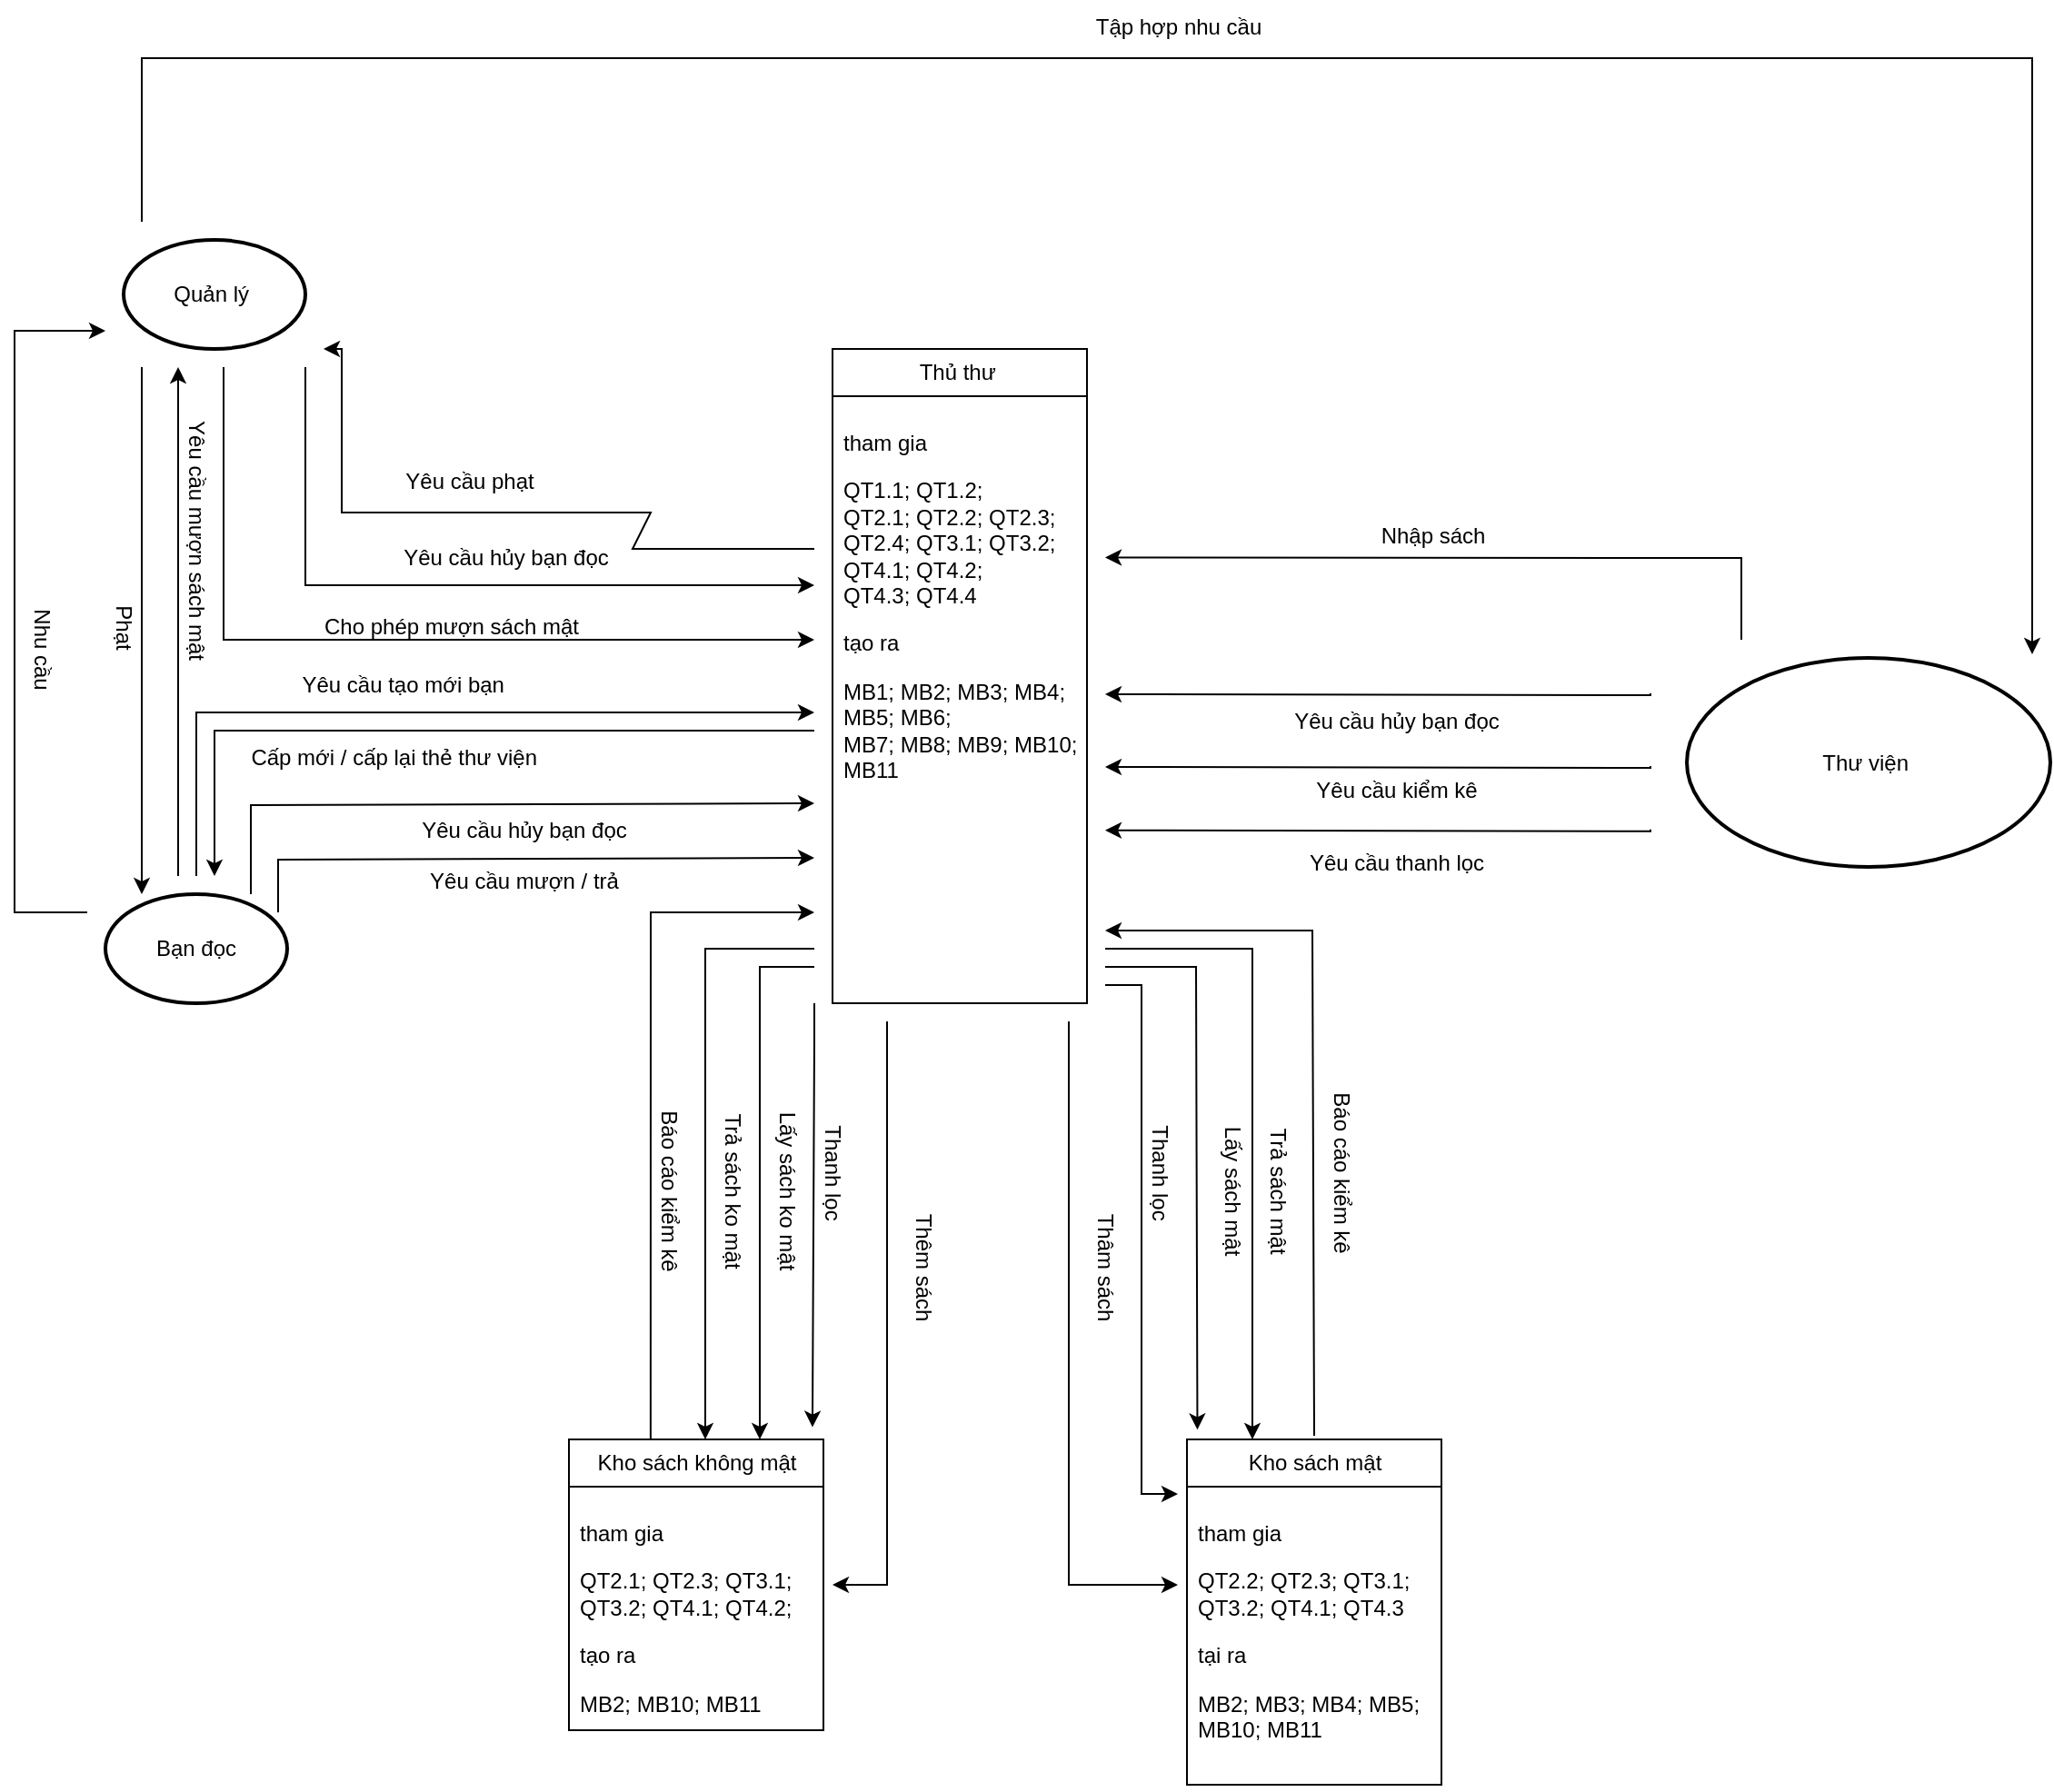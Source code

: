 <mxfile version="23.0.2" type="device">
  <diagram id="prtHgNgQTEPvFCAcTncT" name="Page-1">
    <mxGraphModel dx="611" dy="2053" grid="1" gridSize="10" guides="1" tooltips="1" connect="1" arrows="1" fold="1" page="1" pageScale="1" pageWidth="1169" pageHeight="1654" math="0" shadow="0">
      <root>
        <mxCell id="0" />
        <mxCell id="1" parent="0" />
        <mxCell id="iUi9gZGuUnSwSvHTeX1k-2" value="Thư viện&amp;nbsp;" style="strokeWidth=2;html=1;shape=mxgraph.flowchart.start_1;whiteSpace=wrap;" parent="1" vertex="1">
          <mxGeometry x="960" y="250" width="200" height="115" as="geometry" />
        </mxCell>
        <mxCell id="iUi9gZGuUnSwSvHTeX1k-3" value="Quản lý&amp;nbsp;" style="strokeWidth=2;html=1;shape=mxgraph.flowchart.start_1;whiteSpace=wrap;" parent="1" vertex="1">
          <mxGeometry x="100" y="20" width="100" height="60" as="geometry" />
        </mxCell>
        <mxCell id="iUi9gZGuUnSwSvHTeX1k-4" value="Bạn đọc" style="strokeWidth=2;html=1;shape=mxgraph.flowchart.start_1;whiteSpace=wrap;" parent="1" vertex="1">
          <mxGeometry x="90" y="380" width="100" height="60" as="geometry" />
        </mxCell>
        <mxCell id="iUi9gZGuUnSwSvHTeX1k-7" value="Thủ thư&amp;nbsp;" style="swimlane;fontStyle=0;childLayout=stackLayout;horizontal=1;startSize=26;fillColor=none;horizontalStack=0;resizeParent=1;resizeParentMax=0;resizeLast=0;collapsible=1;marginBottom=0;html=1;" parent="1" vertex="1">
          <mxGeometry x="490" y="80" width="140" height="360" as="geometry">
            <mxRectangle x="280" y="120" width="90" height="30" as="alternateBounds" />
          </mxGeometry>
        </mxCell>
        <mxCell id="iUi9gZGuUnSwSvHTeX1k-10" value="&lt;p style=&quot;margin-bottom:6.0pt&quot; class=&quot;MsoNormal&quot;&gt;tham gia&lt;/p&gt;&lt;p style=&quot;margin-bottom:6.0pt&quot; class=&quot;MsoNormal&quot;&gt;QT1.1; &lt;span lang=&quot;VI&quot;&gt;QT1.2;&lt;br&gt;&lt;/span&gt;&lt;span style=&quot;mso-bidi-font-size:13.0pt;line-height:107%;&lt;br/&gt;mso-bidi-font-weight:bold&quot; lang=&quot;VI&quot;&gt;QT2.1; QT2.2; QT2.3; QT2.4; QT3.1; QT3.2; QT4.1; QT4.2;&lt;br&gt;QT4.3; QT4.4&lt;/span&gt;&lt;/p&gt;&lt;p style=&quot;margin-bottom:6.0pt&quot; class=&quot;MsoNormal&quot;&gt;&lt;span style=&quot;mso-bidi-font-size:13.0pt;line-height:107%;&lt;br/&gt;mso-bidi-font-weight:bold&quot; lang=&quot;VI&quot;&gt;tạo ra&amp;nbsp;&lt;/span&gt;&lt;/p&gt;&lt;p style=&quot;margin-bottom:6.0pt&quot; class=&quot;MsoNormal&quot;&gt;&lt;span style=&quot;mso-bidi-font-size:13.0pt;line-height:107%;&lt;br/&gt;mso-bidi-font-weight:bold&quot; lang=&quot;VI&quot;&gt;&lt;/span&gt;&lt;/p&gt;&lt;p style=&quot;margin-bottom:6.0pt&quot; class=&quot;MsoNormal&quot;&gt;MB1; MB2; MB3; MB4; MB5; MB6;&lt;br&gt;MB7; MB8; MB9; MB10; MB11&lt;/p&gt;" style="text;strokeColor=none;fillColor=none;align=left;verticalAlign=top;spacingLeft=4;spacingRight=4;overflow=hidden;rotatable=0;points=[[0,0.5],[1,0.5]];portConstraint=eastwest;whiteSpace=wrap;html=1;" parent="iUi9gZGuUnSwSvHTeX1k-7" vertex="1">
          <mxGeometry y="26" width="140" height="334" as="geometry" />
        </mxCell>
        <mxCell id="iUi9gZGuUnSwSvHTeX1k-11" value="Kho sách không mật" style="swimlane;fontStyle=0;childLayout=stackLayout;horizontal=1;startSize=26;fillColor=none;horizontalStack=0;resizeParent=1;resizeParentMax=0;resizeLast=0;collapsible=1;marginBottom=0;html=1;" parent="1" vertex="1">
          <mxGeometry x="345" y="680" width="140" height="160" as="geometry">
            <mxRectangle x="280" y="400" width="90" height="30" as="alternateBounds" />
          </mxGeometry>
        </mxCell>
        <mxCell id="iUi9gZGuUnSwSvHTeX1k-13" value="&lt;p class=&quot;MsoNormal&quot;&gt;tham gia&lt;/p&gt;&lt;p class=&quot;MsoNormal&quot;&gt;QT2.1; QT2.3; QT3.1; QT3.2; QT4.1; QT4.2;&lt;/p&gt;&lt;p class=&quot;MsoNormal&quot;&gt;tạo ra&amp;nbsp;&lt;/p&gt;&lt;p class=&quot;MsoNormal&quot;&gt;MB2; MB10; MB11&amp;nbsp;&lt;span lang=&quot;VI&quot;&gt;&lt;/span&gt;&lt;/p&gt;&lt;p class=&quot;MsoNormal&quot;&gt;&lt;br&gt;&lt;/p&gt;" style="text;strokeColor=none;fillColor=none;align=left;verticalAlign=top;spacingLeft=4;spacingRight=4;overflow=hidden;rotatable=0;points=[[0,0.5],[1,0.5]];portConstraint=eastwest;whiteSpace=wrap;html=1;" parent="iUi9gZGuUnSwSvHTeX1k-11" vertex="1">
          <mxGeometry y="26" width="140" height="134" as="geometry" />
        </mxCell>
        <mxCell id="iUi9gZGuUnSwSvHTeX1k-15" value="Kho sách mật" style="swimlane;fontStyle=0;childLayout=stackLayout;horizontal=1;startSize=26;fillColor=none;horizontalStack=0;resizeParent=1;resizeParentMax=0;resizeLast=0;collapsible=1;marginBottom=0;html=1;" parent="1" vertex="1">
          <mxGeometry x="685" y="680" width="140" height="190" as="geometry">
            <mxRectangle x="550" y="400" width="90" height="30" as="alternateBounds" />
          </mxGeometry>
        </mxCell>
        <mxCell id="iUi9gZGuUnSwSvHTeX1k-16" value="&lt;p class=&quot;MsoNormal&quot;&gt;tham gia&lt;/p&gt;&lt;p class=&quot;MsoNormal&quot;&gt;QT2.2; QT2.3; QT3.1; QT3.2; QT4.1; QT4.3&lt;span lang=&quot;VI&quot;&gt;&lt;/span&gt;&lt;/p&gt;&lt;p class=&quot;MsoNormal&quot;&gt;tại ra&amp;nbsp;&lt;/p&gt;&lt;p style=&quot;margin-bottom:6.0pt&quot; class=&quot;MsoNormal&quot;&gt;MB2; MB3; MB4; MB5; MB10; MB11&lt;/p&gt;" style="text;strokeColor=none;fillColor=none;align=left;verticalAlign=top;spacingLeft=4;spacingRight=4;overflow=hidden;rotatable=0;points=[[0,0.5],[1,0.5]];portConstraint=eastwest;whiteSpace=wrap;html=1;" parent="iUi9gZGuUnSwSvHTeX1k-15" vertex="1">
          <mxGeometry y="26" width="140" height="164" as="geometry" />
        </mxCell>
        <mxCell id="Gn-Lq00NdO4E2qH01Rwb-1" value="" style="endArrow=classic;html=1;rounded=0;" parent="1" edge="1">
          <mxGeometry width="50" height="50" relative="1" as="geometry">
            <mxPoint x="140" y="370" as="sourcePoint" />
            <mxPoint x="480" y="280" as="targetPoint" />
            <Array as="points">
              <mxPoint x="140" y="280" />
            </Array>
          </mxGeometry>
        </mxCell>
        <mxCell id="Gn-Lq00NdO4E2qH01Rwb-3" value="Yêu cầu tạo mới bạn&amp;nbsp;" style="text;html=1;align=center;verticalAlign=middle;resizable=0;points=[];autosize=1;strokeColor=none;fillColor=none;" parent="1" vertex="1">
          <mxGeometry x="185" y="250" width="140" height="30" as="geometry" />
        </mxCell>
        <mxCell id="SoeGZH0bXWQkh8SBDCXk-1" value="" style="endArrow=classic;html=1;rounded=0;" edge="1" parent="1">
          <mxGeometry width="50" height="50" relative="1" as="geometry">
            <mxPoint x="480" y="290" as="sourcePoint" />
            <mxPoint x="150" y="370" as="targetPoint" />
            <Array as="points">
              <mxPoint x="150" y="290" />
            </Array>
          </mxGeometry>
        </mxCell>
        <mxCell id="SoeGZH0bXWQkh8SBDCXk-2" value="Cấp mới / cấp lại thẻ thư viện&amp;nbsp;" style="text;html=1;align=center;verticalAlign=middle;resizable=0;points=[];autosize=1;strokeColor=none;fillColor=none;" vertex="1" parent="1">
          <mxGeometry x="160" y="290" width="180" height="30" as="geometry" />
        </mxCell>
        <mxCell id="SoeGZH0bXWQkh8SBDCXk-3" value="" style="endArrow=classic;html=1;rounded=0;" edge="1" parent="1">
          <mxGeometry width="50" height="50" relative="1" as="geometry">
            <mxPoint x="170" y="380" as="sourcePoint" />
            <mxPoint x="480" y="330" as="targetPoint" />
            <Array as="points">
              <mxPoint x="170" y="331" />
            </Array>
          </mxGeometry>
        </mxCell>
        <mxCell id="SoeGZH0bXWQkh8SBDCXk-4" value="Yêu cầu hủy bạn đọc" style="text;html=1;align=center;verticalAlign=middle;resizable=0;points=[];autosize=1;strokeColor=none;fillColor=none;" vertex="1" parent="1">
          <mxGeometry x="250" y="330" width="140" height="30" as="geometry" />
        </mxCell>
        <mxCell id="SoeGZH0bXWQkh8SBDCXk-5" value="" style="endArrow=classic;html=1;rounded=0;" edge="1" parent="1">
          <mxGeometry width="50" height="50" relative="1" as="geometry">
            <mxPoint x="200" y="90" as="sourcePoint" />
            <mxPoint x="480" y="210" as="targetPoint" />
            <Array as="points">
              <mxPoint x="200" y="210" />
            </Array>
          </mxGeometry>
        </mxCell>
        <mxCell id="SoeGZH0bXWQkh8SBDCXk-6" value="Yêu cầu hủy bạn đọc" style="text;html=1;align=center;verticalAlign=middle;resizable=0;points=[];autosize=1;strokeColor=none;fillColor=none;" vertex="1" parent="1">
          <mxGeometry x="240" y="180" width="140" height="30" as="geometry" />
        </mxCell>
        <mxCell id="SoeGZH0bXWQkh8SBDCXk-7" value="" style="endArrow=classic;html=1;rounded=0;" edge="1" parent="1">
          <mxGeometry width="50" height="50" relative="1" as="geometry">
            <mxPoint x="940" y="269.5" as="sourcePoint" />
            <mxPoint x="640" y="270" as="targetPoint" />
            <Array as="points">
              <mxPoint x="940" y="270.5" />
            </Array>
          </mxGeometry>
        </mxCell>
        <mxCell id="SoeGZH0bXWQkh8SBDCXk-8" value="Yêu cầu hủy bạn đọc" style="text;html=1;align=center;verticalAlign=middle;resizable=0;points=[];autosize=1;strokeColor=none;fillColor=none;rotation=0;" vertex="1" parent="1">
          <mxGeometry x="730" y="270" width="140" height="30" as="geometry" />
        </mxCell>
        <mxCell id="SoeGZH0bXWQkh8SBDCXk-9" value="" style="endArrow=classic;html=1;rounded=0;" edge="1" parent="1">
          <mxGeometry width="50" height="50" relative="1" as="geometry">
            <mxPoint x="185" y="390" as="sourcePoint" />
            <mxPoint x="480" y="360" as="targetPoint" />
            <Array as="points">
              <mxPoint x="185" y="361" />
            </Array>
          </mxGeometry>
        </mxCell>
        <mxCell id="SoeGZH0bXWQkh8SBDCXk-10" value="Yêu cầu mượn / trả" style="text;html=1;align=center;verticalAlign=middle;resizable=0;points=[];autosize=1;strokeColor=none;fillColor=none;" vertex="1" parent="1">
          <mxGeometry x="255" y="358" width="130" height="30" as="geometry" />
        </mxCell>
        <mxCell id="SoeGZH0bXWQkh8SBDCXk-11" value="" style="endArrow=classic;html=1;rounded=0;" edge="1" parent="1">
          <mxGeometry width="50" height="50" relative="1" as="geometry">
            <mxPoint x="480" y="420" as="sourcePoint" />
            <mxPoint x="450" y="680" as="targetPoint" />
            <Array as="points">
              <mxPoint x="450" y="420" />
            </Array>
          </mxGeometry>
        </mxCell>
        <mxCell id="SoeGZH0bXWQkh8SBDCXk-12" value="Lấy sách ko mật" style="text;html=1;align=center;verticalAlign=middle;resizable=0;points=[];autosize=1;strokeColor=none;fillColor=none;rotation=90;" vertex="1" parent="1">
          <mxGeometry x="410" y="528" width="110" height="30" as="geometry" />
        </mxCell>
        <mxCell id="SoeGZH0bXWQkh8SBDCXk-13" value="" style="endArrow=classic;html=1;rounded=0;" edge="1" parent="1">
          <mxGeometry width="50" height="50" relative="1" as="geometry">
            <mxPoint x="480" y="410" as="sourcePoint" />
            <mxPoint x="420" y="680" as="targetPoint" />
            <Array as="points">
              <mxPoint x="420" y="410" />
            </Array>
          </mxGeometry>
        </mxCell>
        <mxCell id="SoeGZH0bXWQkh8SBDCXk-14" value="" style="endArrow=classic;html=1;rounded=0;exitX=0.321;exitY=0;exitDx=0;exitDy=0;exitPerimeter=0;" edge="1" parent="1" source="iUi9gZGuUnSwSvHTeX1k-11">
          <mxGeometry width="50" height="50" relative="1" as="geometry">
            <mxPoint x="390" y="670" as="sourcePoint" />
            <mxPoint x="480" y="390" as="targetPoint" />
            <Array as="points">
              <mxPoint x="390" y="390" />
            </Array>
          </mxGeometry>
        </mxCell>
        <mxCell id="SoeGZH0bXWQkh8SBDCXk-16" value="" style="endArrow=classic;html=1;rounded=0;" edge="1" parent="1">
          <mxGeometry width="50" height="50" relative="1" as="geometry">
            <mxPoint x="130" y="370" as="sourcePoint" />
            <mxPoint x="130" y="90" as="targetPoint" />
            <Array as="points" />
          </mxGeometry>
        </mxCell>
        <mxCell id="SoeGZH0bXWQkh8SBDCXk-17" value="Yêu cầu mượn sách mật" style="text;html=1;align=center;verticalAlign=middle;resizable=0;points=[];autosize=1;strokeColor=none;fillColor=none;rotation=90;" vertex="1" parent="1">
          <mxGeometry x="60" y="170" width="160" height="30" as="geometry" />
        </mxCell>
        <mxCell id="SoeGZH0bXWQkh8SBDCXk-18" value="" style="endArrow=classic;html=1;rounded=0;" edge="1" parent="1">
          <mxGeometry width="50" height="50" relative="1" as="geometry">
            <mxPoint x="155" y="90" as="sourcePoint" />
            <mxPoint x="480" y="240" as="targetPoint" />
            <Array as="points">
              <mxPoint x="155" y="240" />
            </Array>
          </mxGeometry>
        </mxCell>
        <mxCell id="SoeGZH0bXWQkh8SBDCXk-19" value="Cho phép mượn sách mật" style="text;html=1;align=center;verticalAlign=middle;resizable=0;points=[];autosize=1;strokeColor=none;fillColor=none;" vertex="1" parent="1">
          <mxGeometry x="200" y="218" width="160" height="30" as="geometry" />
        </mxCell>
        <mxCell id="SoeGZH0bXWQkh8SBDCXk-20" value="" style="endArrow=classic;html=1;rounded=0;entryX=0.041;entryY=-0.028;entryDx=0;entryDy=0;entryPerimeter=0;" edge="1" parent="1" target="iUi9gZGuUnSwSvHTeX1k-15">
          <mxGeometry width="50" height="50" relative="1" as="geometry">
            <mxPoint x="640" y="420" as="sourcePoint" />
            <mxPoint x="690" y="670" as="targetPoint" />
            <Array as="points">
              <mxPoint x="690" y="420" />
            </Array>
          </mxGeometry>
        </mxCell>
        <mxCell id="SoeGZH0bXWQkh8SBDCXk-21" value="Lấy sách mật" style="text;html=1;align=center;verticalAlign=middle;resizable=0;points=[];autosize=1;strokeColor=none;fillColor=none;rotation=90;" vertex="1" parent="1">
          <mxGeometry x="665" y="528" width="90" height="30" as="geometry" />
        </mxCell>
        <mxCell id="SoeGZH0bXWQkh8SBDCXk-24" value="Trả sách ko mật" style="text;html=1;align=center;verticalAlign=middle;resizable=0;points=[];autosize=1;strokeColor=none;fillColor=none;rotation=90;" vertex="1" parent="1">
          <mxGeometry x="380" y="528" width="110" height="30" as="geometry" />
        </mxCell>
        <mxCell id="SoeGZH0bXWQkh8SBDCXk-25" value="" style="endArrow=classic;html=1;rounded=0;" edge="1" parent="1">
          <mxGeometry width="50" height="50" relative="1" as="geometry">
            <mxPoint x="640" y="410" as="sourcePoint" />
            <mxPoint x="721" y="680" as="targetPoint" />
            <Array as="points">
              <mxPoint x="721" y="410" />
            </Array>
          </mxGeometry>
        </mxCell>
        <mxCell id="SoeGZH0bXWQkh8SBDCXk-26" value="Trả sách mật" style="text;html=1;align=center;verticalAlign=middle;resizable=0;points=[];autosize=1;strokeColor=none;fillColor=none;rotation=90;" vertex="1" parent="1">
          <mxGeometry x="690" y="528" width="90" height="30" as="geometry" />
        </mxCell>
        <mxCell id="SoeGZH0bXWQkh8SBDCXk-27" value="" style="endArrow=classic;html=1;rounded=0;" edge="1" parent="1">
          <mxGeometry width="50" height="50" relative="1" as="geometry">
            <mxPoint x="480" y="190" as="sourcePoint" />
            <mxPoint x="210" y="80" as="targetPoint" />
            <Array as="points">
              <mxPoint x="380" y="190" />
              <mxPoint x="390" y="170" />
              <mxPoint x="220" y="170" />
              <mxPoint x="220" y="80" />
            </Array>
          </mxGeometry>
        </mxCell>
        <mxCell id="SoeGZH0bXWQkh8SBDCXk-28" value="Yêu cầu phạt" style="text;html=1;align=center;verticalAlign=middle;resizable=0;points=[];autosize=1;strokeColor=none;fillColor=none;" vertex="1" parent="1">
          <mxGeometry x="245" y="138" width="90" height="30" as="geometry" />
        </mxCell>
        <mxCell id="SoeGZH0bXWQkh8SBDCXk-29" value="" style="endArrow=classic;html=1;rounded=0;" edge="1" parent="1">
          <mxGeometry width="50" height="50" relative="1" as="geometry">
            <mxPoint x="110" y="90" as="sourcePoint" />
            <mxPoint x="110" y="380" as="targetPoint" />
            <Array as="points" />
          </mxGeometry>
        </mxCell>
        <mxCell id="SoeGZH0bXWQkh8SBDCXk-30" value="Phạt" style="text;html=1;align=center;verticalAlign=middle;resizable=0;points=[];autosize=1;strokeColor=none;fillColor=none;rotation=90;" vertex="1" parent="1">
          <mxGeometry x="75" y="218" width="50" height="30" as="geometry" />
        </mxCell>
        <mxCell id="SoeGZH0bXWQkh8SBDCXk-32" value="" style="endArrow=classic;html=1;rounded=0;" edge="1" parent="1">
          <mxGeometry width="50" height="50" relative="1" as="geometry">
            <mxPoint x="755" y="678" as="sourcePoint" />
            <mxPoint x="640" y="400" as="targetPoint" />
            <Array as="points">
              <mxPoint x="754" y="400" />
            </Array>
          </mxGeometry>
        </mxCell>
        <mxCell id="SoeGZH0bXWQkh8SBDCXk-33" value="Báo cáo kiểm kê" style="text;html=1;align=center;verticalAlign=middle;resizable=0;points=[];autosize=1;strokeColor=none;fillColor=none;rotation=90;" vertex="1" parent="1">
          <mxGeometry x="715" y="518" width="110" height="30" as="geometry" />
        </mxCell>
        <mxCell id="SoeGZH0bXWQkh8SBDCXk-34" value="Báo cáo kiểm kê" style="text;html=1;align=center;verticalAlign=middle;resizable=0;points=[];autosize=1;strokeColor=none;fillColor=none;rotation=90;" vertex="1" parent="1">
          <mxGeometry x="345" y="528" width="110" height="30" as="geometry" />
        </mxCell>
        <mxCell id="SoeGZH0bXWQkh8SBDCXk-35" value="" style="endArrow=classic;html=1;rounded=0;" edge="1" parent="1">
          <mxGeometry width="50" height="50" relative="1" as="geometry">
            <mxPoint x="940" y="309.5" as="sourcePoint" />
            <mxPoint x="640" y="310" as="targetPoint" />
            <Array as="points">
              <mxPoint x="940" y="310.5" />
            </Array>
          </mxGeometry>
        </mxCell>
        <mxCell id="SoeGZH0bXWQkh8SBDCXk-36" value="Yêu cầu kiểm kê" style="text;html=1;align=center;verticalAlign=middle;resizable=0;points=[];autosize=1;strokeColor=none;fillColor=none;" vertex="1" parent="1">
          <mxGeometry x="745" y="308" width="110" height="30" as="geometry" />
        </mxCell>
        <mxCell id="SoeGZH0bXWQkh8SBDCXk-37" value="" style="endArrow=classic;html=1;rounded=0;" edge="1" parent="1">
          <mxGeometry width="50" height="50" relative="1" as="geometry">
            <mxPoint x="940" y="344.38" as="sourcePoint" />
            <mxPoint x="640" y="344.88" as="targetPoint" />
            <Array as="points">
              <mxPoint x="940" y="345.38" />
            </Array>
          </mxGeometry>
        </mxCell>
        <mxCell id="SoeGZH0bXWQkh8SBDCXk-38" value="Yêu cầu thanh lọc" style="text;html=1;align=center;verticalAlign=middle;resizable=0;points=[];autosize=1;strokeColor=none;fillColor=none;" vertex="1" parent="1">
          <mxGeometry x="740" y="348" width="120" height="30" as="geometry" />
        </mxCell>
        <mxCell id="SoeGZH0bXWQkh8SBDCXk-39" value="" style="endArrow=classic;html=1;rounded=0;" edge="1" parent="1">
          <mxGeometry width="50" height="50" relative="1" as="geometry">
            <mxPoint x="110" y="10" as="sourcePoint" />
            <mxPoint x="1150" y="248" as="targetPoint" />
            <Array as="points">
              <mxPoint x="110" y="-80" />
              <mxPoint x="1150" y="-80" />
            </Array>
          </mxGeometry>
        </mxCell>
        <mxCell id="SoeGZH0bXWQkh8SBDCXk-40" value="" style="endArrow=classic;html=1;rounded=0;entryX=0.957;entryY=-0.042;entryDx=0;entryDy=0;entryPerimeter=0;" edge="1" parent="1" target="iUi9gZGuUnSwSvHTeX1k-11">
          <mxGeometry width="50" height="50" relative="1" as="geometry">
            <mxPoint x="480" y="440" as="sourcePoint" />
            <mxPoint x="480" y="670" as="targetPoint" />
            <Array as="points">
              <mxPoint x="480" y="460" />
            </Array>
          </mxGeometry>
        </mxCell>
        <mxCell id="SoeGZH0bXWQkh8SBDCXk-41" value="Thanh lọc" style="text;html=1;align=center;verticalAlign=middle;resizable=0;points=[];autosize=1;strokeColor=none;fillColor=none;rotation=90;" vertex="1" parent="1">
          <mxGeometry x="450" y="518" width="80" height="30" as="geometry" />
        </mxCell>
        <mxCell id="SoeGZH0bXWQkh8SBDCXk-42" value="" style="endArrow=classic;html=1;rounded=0;" edge="1" parent="1">
          <mxGeometry width="50" height="50" relative="1" as="geometry">
            <mxPoint x="640" y="430" as="sourcePoint" />
            <mxPoint x="680" y="710" as="targetPoint" />
            <Array as="points">
              <mxPoint x="660" y="430" />
              <mxPoint x="660" y="710" />
            </Array>
          </mxGeometry>
        </mxCell>
        <mxCell id="SoeGZH0bXWQkh8SBDCXk-43" value="Thanh lọc" style="text;html=1;align=center;verticalAlign=middle;resizable=0;points=[];autosize=1;strokeColor=none;fillColor=none;rotation=90;" vertex="1" parent="1">
          <mxGeometry x="630" y="518" width="80" height="30" as="geometry" />
        </mxCell>
        <mxCell id="SoeGZH0bXWQkh8SBDCXk-44" value="Tập hợp nhu cầu" style="text;html=1;align=center;verticalAlign=middle;resizable=0;points=[];autosize=1;strokeColor=none;fillColor=none;" vertex="1" parent="1">
          <mxGeometry x="625" y="-112" width="110" height="30" as="geometry" />
        </mxCell>
        <mxCell id="SoeGZH0bXWQkh8SBDCXk-45" value="" style="endArrow=classic;html=1;rounded=0;" edge="1" parent="1">
          <mxGeometry width="50" height="50" relative="1" as="geometry">
            <mxPoint x="80" y="390" as="sourcePoint" />
            <mxPoint x="90" y="70" as="targetPoint" />
            <Array as="points">
              <mxPoint x="40" y="390" />
              <mxPoint x="40" y="70" />
            </Array>
          </mxGeometry>
        </mxCell>
        <mxCell id="SoeGZH0bXWQkh8SBDCXk-46" value="Nhu cầu" style="text;html=1;align=center;verticalAlign=middle;resizable=0;points=[];autosize=1;strokeColor=none;fillColor=none;rotation=90;" vertex="1" parent="1">
          <mxGeometry x="20" y="230" width="70" height="30" as="geometry" />
        </mxCell>
        <mxCell id="SoeGZH0bXWQkh8SBDCXk-47" value="" style="endArrow=classic;html=1;rounded=0;" edge="1" parent="1">
          <mxGeometry width="50" height="50" relative="1" as="geometry">
            <mxPoint x="990" y="240" as="sourcePoint" />
            <mxPoint x="640" y="194.73" as="targetPoint" />
            <Array as="points">
              <mxPoint x="990" y="195" />
            </Array>
          </mxGeometry>
        </mxCell>
        <mxCell id="SoeGZH0bXWQkh8SBDCXk-48" value="Nhập sách" style="text;html=1;align=center;verticalAlign=middle;resizable=0;points=[];autosize=1;strokeColor=none;fillColor=none;" vertex="1" parent="1">
          <mxGeometry x="780" y="168" width="80" height="30" as="geometry" />
        </mxCell>
        <mxCell id="SoeGZH0bXWQkh8SBDCXk-50" value="" style="endArrow=classic;html=1;rounded=0;" edge="1" parent="1">
          <mxGeometry width="50" height="50" relative="1" as="geometry">
            <mxPoint x="520" y="450" as="sourcePoint" />
            <mxPoint x="490" y="760" as="targetPoint" />
            <Array as="points">
              <mxPoint x="520" y="760" />
            </Array>
          </mxGeometry>
        </mxCell>
        <mxCell id="SoeGZH0bXWQkh8SBDCXk-51" value="Thêm sách" style="text;html=1;align=center;verticalAlign=middle;resizable=0;points=[];autosize=1;strokeColor=none;fillColor=none;rotation=90;" vertex="1" parent="1">
          <mxGeometry x="500" y="570" width="80" height="30" as="geometry" />
        </mxCell>
        <mxCell id="SoeGZH0bXWQkh8SBDCXk-52" value="" style="endArrow=classic;html=1;rounded=0;" edge="1" parent="1">
          <mxGeometry width="50" height="50" relative="1" as="geometry">
            <mxPoint x="620" y="450" as="sourcePoint" />
            <mxPoint x="680" y="760" as="targetPoint" />
            <Array as="points">
              <mxPoint x="620" y="760" />
            </Array>
          </mxGeometry>
        </mxCell>
        <mxCell id="SoeGZH0bXWQkh8SBDCXk-53" value="Thâm sách" style="text;html=1;align=center;verticalAlign=middle;resizable=0;points=[];autosize=1;strokeColor=none;fillColor=none;rotation=90;" vertex="1" parent="1">
          <mxGeometry x="600" y="570" width="80" height="30" as="geometry" />
        </mxCell>
      </root>
    </mxGraphModel>
  </diagram>
</mxfile>
